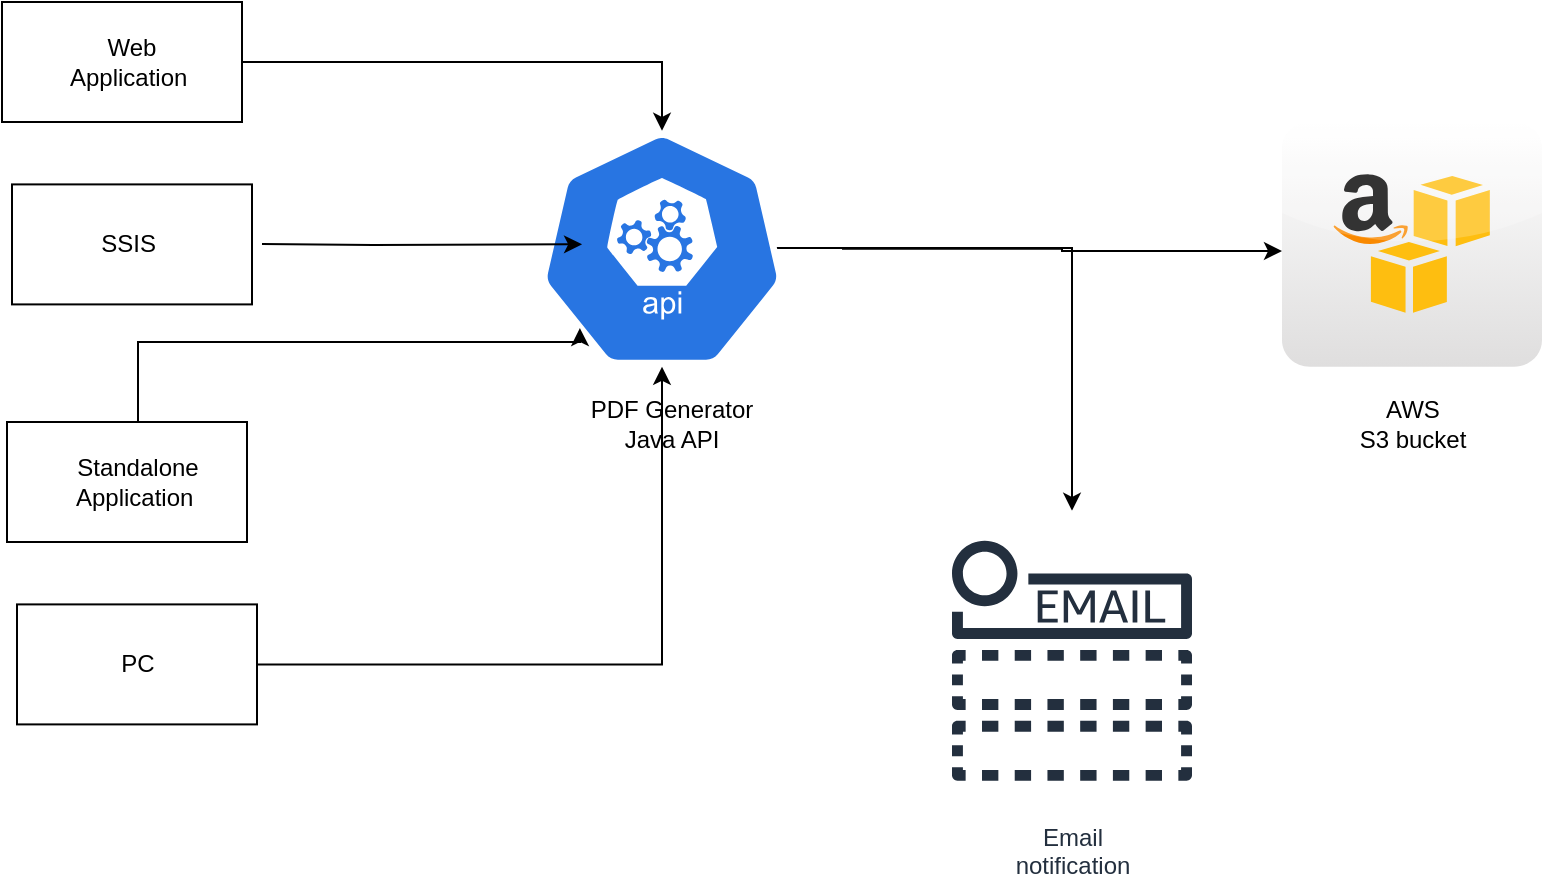 <mxfile version="13.2.4" type="github"><diagram id="MJYNdHisa2NbRyyXpYyt" name="Page-1"><mxGraphModel dx="1422" dy="713" grid="1" gridSize="10" guides="1" tooltips="1" connect="1" arrows="1" fold="1" page="1" pageScale="1" pageWidth="850" pageHeight="1100" math="0" shadow="0"><root><mxCell id="0"/><mxCell id="1" parent="0"/><mxCell id="nftmeqfcO3UOQJrNgUaF-7" style="edgeStyle=orthogonalEdgeStyle;rounded=0;orthogonalLoop=1;jettySize=auto;html=1;entryX=0;entryY=0.527;entryDx=0;entryDy=0;entryPerimeter=0;" edge="1" parent="1" source="nftmeqfcO3UOQJrNgUaF-1" target="nftmeqfcO3UOQJrNgUaF-3"><mxGeometry relative="1" as="geometry"/></mxCell><mxCell id="nftmeqfcO3UOQJrNgUaF-8" style="edgeStyle=orthogonalEdgeStyle;rounded=0;orthogonalLoop=1;jettySize=auto;html=1;exitX=0.806;exitY=0.497;exitDx=0;exitDy=0;exitPerimeter=0;" edge="1" parent="1" source="nftmeqfcO3UOQJrNgUaF-1" target="nftmeqfcO3UOQJrNgUaF-4"><mxGeometry relative="1" as="geometry"/></mxCell><mxCell id="nftmeqfcO3UOQJrNgUaF-1" value="" style="html=1;dashed=0;whitespace=wrap;fillColor=#2875E2;strokeColor=#ffffff;points=[[0.005,0.63,0],[0.1,0.2,0],[0.9,0.2,0],[0.5,0,0],[0.995,0.63,0],[0.72,0.99,0],[0.5,1,0],[0.28,0.99,0]];shape=mxgraph.kubernetes.icon;prIcon=api" vertex="1" parent="1"><mxGeometry x="280" y="164.4" width="180" height="118" as="geometry"/></mxCell><mxCell id="nftmeqfcO3UOQJrNgUaF-3" value="" style="dashed=0;outlineConnect=0;html=1;align=center;labelPosition=center;verticalLabelPosition=bottom;verticalAlign=top;shape=mxgraph.webicons.aws_s3;gradientColor=#DFDEDE" vertex="1" parent="1"><mxGeometry x="680" y="160" width="130" height="122.4" as="geometry"/></mxCell><mxCell id="nftmeqfcO3UOQJrNgUaF-4" value="Email&#10;notification" style="outlineConnect=0;fontColor=#232F3E;gradientColor=none;strokeColor=#232F3E;fillColor=#ffffff;dashed=0;verticalLabelPosition=bottom;verticalAlign=top;align=center;html=1;fontSize=12;fontStyle=0;aspect=fixed;shape=mxgraph.aws4.resourceIcon;resIcon=mxgraph.aws4.email_notification;" vertex="1" parent="1"><mxGeometry x="500" y="354.4" width="150" height="150" as="geometry"/></mxCell><mxCell id="nftmeqfcO3UOQJrNgUaF-9" value="PDF Generator&lt;br&gt;Java API&lt;br&gt;" style="text;html=1;strokeColor=none;fillColor=none;align=center;verticalAlign=middle;whiteSpace=wrap;rounded=0;" vertex="1" parent="1"><mxGeometry x="320" y="282.4" width="110" height="57.6" as="geometry"/></mxCell><mxCell id="nftmeqfcO3UOQJrNgUaF-10" value="AWS &lt;br&gt;S3 bucket" style="text;html=1;strokeColor=none;fillColor=none;align=center;verticalAlign=middle;whiteSpace=wrap;rounded=0;" vertex="1" parent="1"><mxGeometry x="707.5" y="286.2" width="75" height="50" as="geometry"/></mxCell><mxCell id="nftmeqfcO3UOQJrNgUaF-22" style="edgeStyle=orthogonalEdgeStyle;rounded=0;orthogonalLoop=1;jettySize=auto;html=1;" edge="1" parent="1" source="nftmeqfcO3UOQJrNgUaF-12" target="nftmeqfcO3UOQJrNgUaF-1"><mxGeometry relative="1" as="geometry"/></mxCell><mxCell id="nftmeqfcO3UOQJrNgUaF-12" value="" style="rounded=0;whiteSpace=wrap;html=1;" vertex="1" parent="1"><mxGeometry x="40" y="100" width="120" height="60" as="geometry"/></mxCell><mxCell id="nftmeqfcO3UOQJrNgUaF-13" value="Web Application&amp;nbsp;" style="text;html=1;strokeColor=none;fillColor=none;align=center;verticalAlign=middle;whiteSpace=wrap;rounded=0;" vertex="1" parent="1"><mxGeometry x="60" y="120" width="90" height="20" as="geometry"/></mxCell><mxCell id="nftmeqfcO3UOQJrNgUaF-14" value="" style="rounded=0;whiteSpace=wrap;html=1;" vertex="1" parent="1"><mxGeometry x="45" y="191.2" width="120" height="60" as="geometry"/></mxCell><mxCell id="nftmeqfcO3UOQJrNgUaF-23" style="edgeStyle=orthogonalEdgeStyle;rounded=0;orthogonalLoop=1;jettySize=auto;html=1;entryX=0.278;entryY=0.481;entryDx=0;entryDy=0;entryPerimeter=0;" edge="1" parent="1" target="nftmeqfcO3UOQJrNgUaF-1"><mxGeometry relative="1" as="geometry"><mxPoint x="170" y="221" as="sourcePoint"/></mxGeometry></mxCell><mxCell id="nftmeqfcO3UOQJrNgUaF-15" value="SSIS&amp;nbsp;" style="text;html=1;strokeColor=none;fillColor=none;align=center;verticalAlign=middle;whiteSpace=wrap;rounded=0;" vertex="1" parent="1"><mxGeometry x="60" y="211.2" width="90" height="20" as="geometry"/></mxCell><mxCell id="nftmeqfcO3UOQJrNgUaF-16" value="" style="rounded=0;whiteSpace=wrap;html=1;" vertex="1" parent="1"><mxGeometry x="42.5" y="310" width="120" height="60" as="geometry"/></mxCell><mxCell id="nftmeqfcO3UOQJrNgUaF-24" style="edgeStyle=orthogonalEdgeStyle;rounded=0;orthogonalLoop=1;jettySize=auto;html=1;entryX=0.272;entryY=0.836;entryDx=0;entryDy=0;entryPerimeter=0;" edge="1" parent="1" target="nftmeqfcO3UOQJrNgUaF-1"><mxGeometry relative="1" as="geometry"><mxPoint x="108" y="310" as="sourcePoint"/><Array as="points"><mxPoint x="108" y="270"/><mxPoint x="329" y="270"/></Array></mxGeometry></mxCell><mxCell id="nftmeqfcO3UOQJrNgUaF-17" value="Standalone Application&amp;nbsp;" style="text;html=1;strokeColor=none;fillColor=none;align=center;verticalAlign=middle;whiteSpace=wrap;rounded=0;" vertex="1" parent="1"><mxGeometry x="62.5" y="330" width="90" height="20" as="geometry"/></mxCell><mxCell id="nftmeqfcO3UOQJrNgUaF-25" style="edgeStyle=orthogonalEdgeStyle;rounded=0;orthogonalLoop=1;jettySize=auto;html=1;" edge="1" parent="1" source="nftmeqfcO3UOQJrNgUaF-18" target="nftmeqfcO3UOQJrNgUaF-1"><mxGeometry relative="1" as="geometry"/></mxCell><mxCell id="nftmeqfcO3UOQJrNgUaF-18" value="" style="rounded=0;whiteSpace=wrap;html=1;" vertex="1" parent="1"><mxGeometry x="47.5" y="401.2" width="120" height="60" as="geometry"/></mxCell><mxCell id="nftmeqfcO3UOQJrNgUaF-19" value="PC&lt;br&gt;" style="text;html=1;strokeColor=none;fillColor=none;align=center;verticalAlign=middle;whiteSpace=wrap;rounded=0;" vertex="1" parent="1"><mxGeometry x="62.5" y="421.2" width="90" height="20" as="geometry"/></mxCell></root></mxGraphModel></diagram></mxfile>